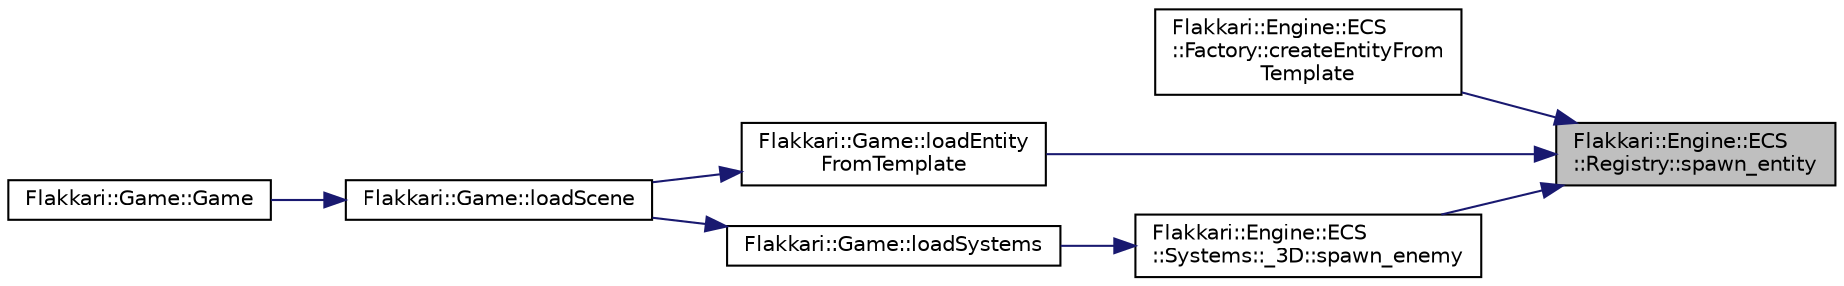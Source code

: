 digraph "Flakkari::Engine::ECS::Registry::spawn_entity"
{
 // LATEX_PDF_SIZE
  edge [fontname="Helvetica",fontsize="10",labelfontname="Helvetica",labelfontsize="10"];
  node [fontname="Helvetica",fontsize="10",shape=record];
  rankdir="RL";
  Node1 [label="Flakkari::Engine::ECS\l::Registry::spawn_entity",height=0.2,width=0.4,color="black", fillcolor="grey75", style="filled", fontcolor="black",tooltip="Spawn a new entity in the registry."];
  Node1 -> Node2 [dir="back",color="midnightblue",fontsize="10",style="solid",fontname="Helvetica"];
  Node2 [label="Flakkari::Engine::ECS\l::Factory::createEntityFrom\lTemplate",height=0.2,width=0.4,color="black", fillcolor="white", style="filled",URL="$dd/d19/namespaceFlakkari_1_1Engine_1_1ECS_1_1Factory.html#a01e57391e114bd5e00bf66d43786ac9a",tooltip="Create a Entity From Template object based on a template JSON."];
  Node1 -> Node3 [dir="back",color="midnightblue",fontsize="10",style="solid",fontname="Helvetica"];
  Node3 [label="Flakkari::Game::loadEntity\lFromTemplate",height=0.2,width=0.4,color="black", fillcolor="white", style="filled",URL="$dd/ddd/classFlakkari_1_1Game.html#ac0966a3949d5f7067a1a1767980508b1",tooltip="Add all the entities of the game to the registry."];
  Node3 -> Node4 [dir="back",color="midnightblue",fontsize="10",style="solid",fontname="Helvetica"];
  Node4 [label="Flakkari::Game::loadScene",height=0.2,width=0.4,color="black", fillcolor="white", style="filled",URL="$dd/ddd/classFlakkari_1_1Game.html#a7a922284fb3aadc37fcac64724508db0",tooltip="Load a scene from the game."];
  Node4 -> Node5 [dir="back",color="midnightblue",fontsize="10",style="solid",fontname="Helvetica"];
  Node5 [label="Flakkari::Game::Game",height=0.2,width=0.4,color="black", fillcolor="white", style="filled",URL="$dd/ddd/classFlakkari_1_1Game.html#af903c4e86315c6c0f3e339476c7e155c",tooltip="Construct a new Game object and load the config file of the game."];
  Node1 -> Node6 [dir="back",color="midnightblue",fontsize="10",style="solid",fontname="Helvetica"];
  Node6 [label="Flakkari::Engine::ECS\l::Systems::_3D::spawn_enemy",height=0.2,width=0.4,color="black", fillcolor="white", style="filled",URL="$dd/d08/namespaceFlakkari_1_1Engine_1_1ECS_1_1Systems_1_1__3D.html#a469bd905b212e65cefca8711b241f320",tooltip="Spawns an enemy entity."];
  Node6 -> Node7 [dir="back",color="midnightblue",fontsize="10",style="solid",fontname="Helvetica"];
  Node7 [label="Flakkari::Game::loadSystems",height=0.2,width=0.4,color="black", fillcolor="white", style="filled",URL="$dd/ddd/classFlakkari_1_1Game.html#a58785188e8d0be4a493f1a03724b427f",tooltip="Add all the systems of the game to the registry."];
  Node7 -> Node4 [dir="back",color="midnightblue",fontsize="10",style="solid",fontname="Helvetica"];
}

